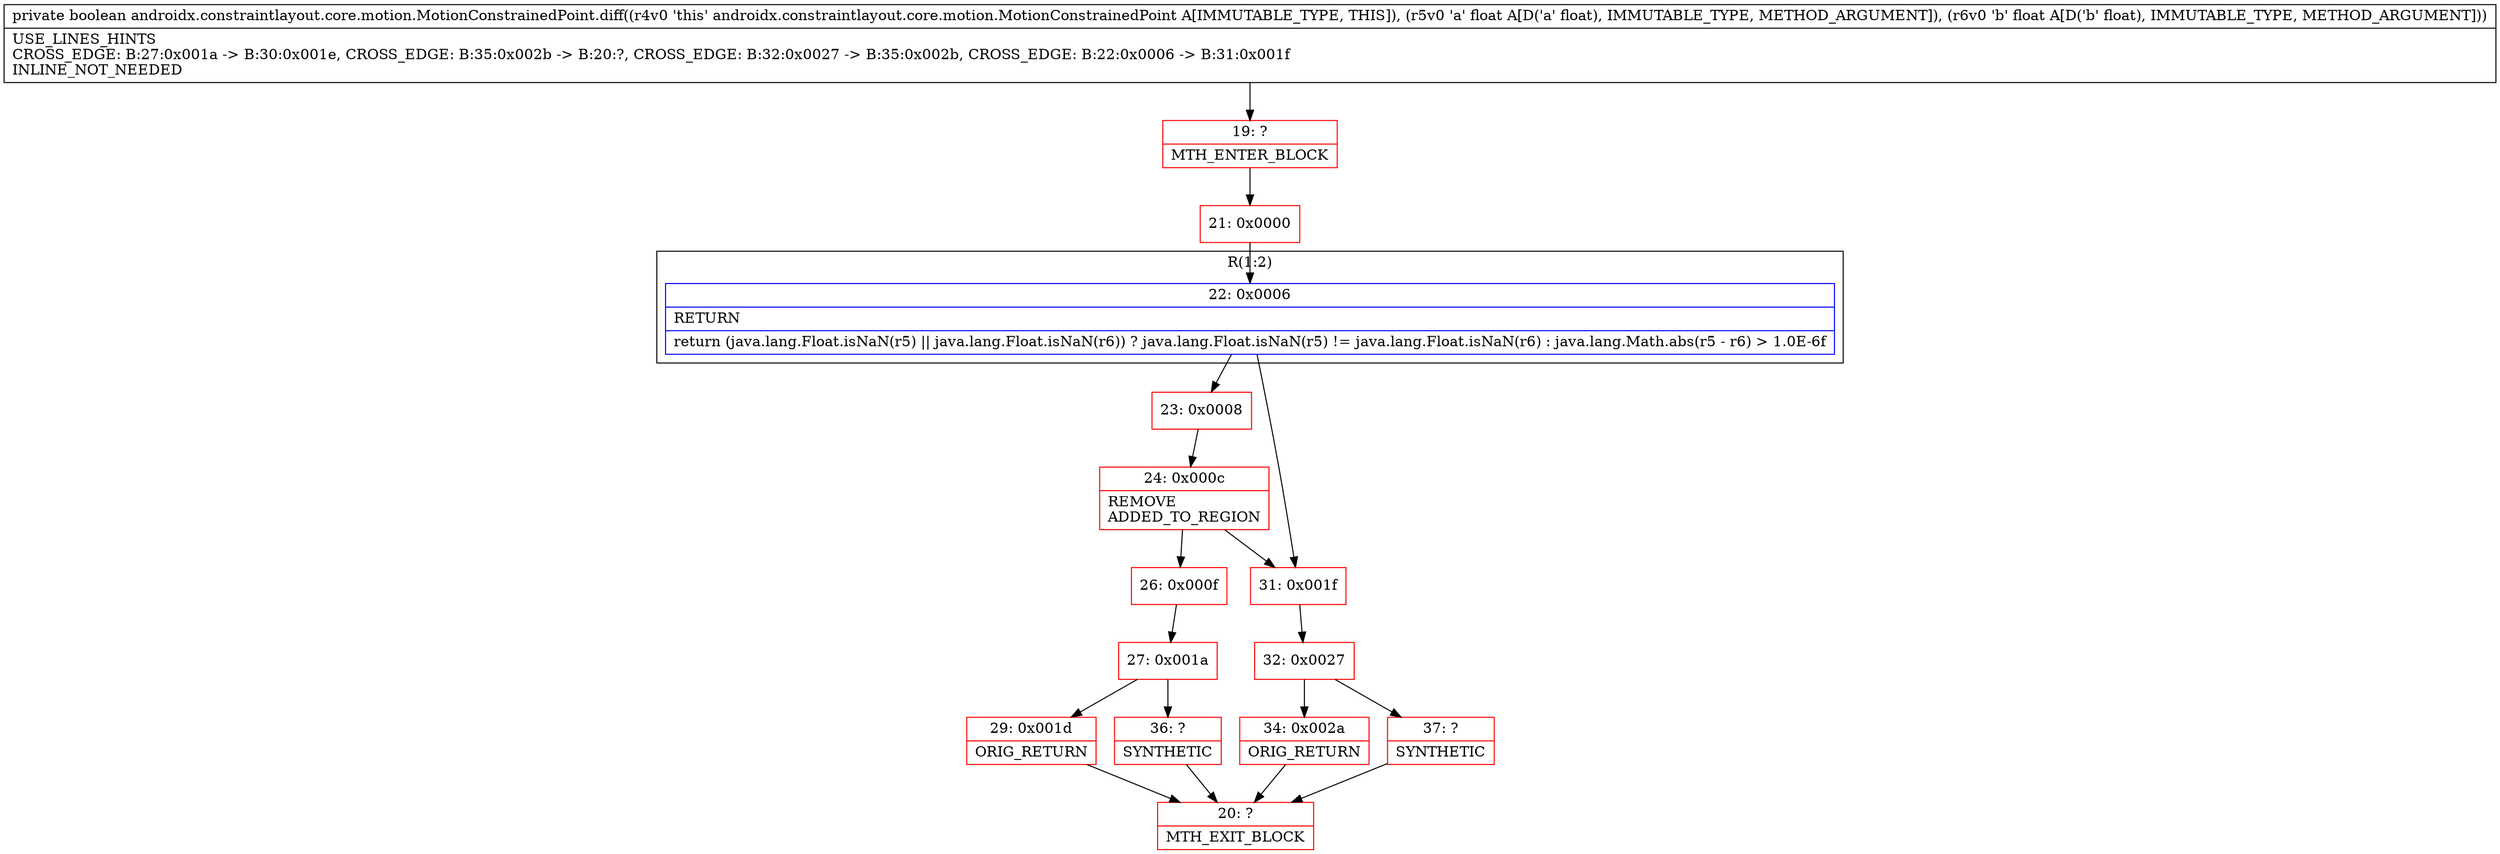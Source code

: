 digraph "CFG forandroidx.constraintlayout.core.motion.MotionConstrainedPoint.diff(FF)Z" {
subgraph cluster_Region_1760008639 {
label = "R(1:2)";
node [shape=record,color=blue];
Node_22 [shape=record,label="{22\:\ 0x0006|RETURN\l|return (java.lang.Float.isNaN(r5) \|\| java.lang.Float.isNaN(r6)) ? java.lang.Float.isNaN(r5) != java.lang.Float.isNaN(r6) : java.lang.Math.abs(r5 \- r6) \> 1.0E\-6f\l}"];
}
Node_19 [shape=record,color=red,label="{19\:\ ?|MTH_ENTER_BLOCK\l}"];
Node_21 [shape=record,color=red,label="{21\:\ 0x0000}"];
Node_23 [shape=record,color=red,label="{23\:\ 0x0008}"];
Node_24 [shape=record,color=red,label="{24\:\ 0x000c|REMOVE\lADDED_TO_REGION\l}"];
Node_26 [shape=record,color=red,label="{26\:\ 0x000f}"];
Node_27 [shape=record,color=red,label="{27\:\ 0x001a}"];
Node_29 [shape=record,color=red,label="{29\:\ 0x001d|ORIG_RETURN\l}"];
Node_20 [shape=record,color=red,label="{20\:\ ?|MTH_EXIT_BLOCK\l}"];
Node_36 [shape=record,color=red,label="{36\:\ ?|SYNTHETIC\l}"];
Node_31 [shape=record,color=red,label="{31\:\ 0x001f}"];
Node_32 [shape=record,color=red,label="{32\:\ 0x0027}"];
Node_34 [shape=record,color=red,label="{34\:\ 0x002a|ORIG_RETURN\l}"];
Node_37 [shape=record,color=red,label="{37\:\ ?|SYNTHETIC\l}"];
MethodNode[shape=record,label="{private boolean androidx.constraintlayout.core.motion.MotionConstrainedPoint.diff((r4v0 'this' androidx.constraintlayout.core.motion.MotionConstrainedPoint A[IMMUTABLE_TYPE, THIS]), (r5v0 'a' float A[D('a' float), IMMUTABLE_TYPE, METHOD_ARGUMENT]), (r6v0 'b' float A[D('b' float), IMMUTABLE_TYPE, METHOD_ARGUMENT]))  | USE_LINES_HINTS\lCROSS_EDGE: B:27:0x001a \-\> B:30:0x001e, CROSS_EDGE: B:35:0x002b \-\> B:20:?, CROSS_EDGE: B:32:0x0027 \-\> B:35:0x002b, CROSS_EDGE: B:22:0x0006 \-\> B:31:0x001f\lINLINE_NOT_NEEDED\l}"];
MethodNode -> Node_19;Node_22 -> Node_23;
Node_22 -> Node_31;
Node_19 -> Node_21;
Node_21 -> Node_22;
Node_23 -> Node_24;
Node_24 -> Node_26;
Node_24 -> Node_31;
Node_26 -> Node_27;
Node_27 -> Node_29;
Node_27 -> Node_36;
Node_29 -> Node_20;
Node_36 -> Node_20;
Node_31 -> Node_32;
Node_32 -> Node_34;
Node_32 -> Node_37;
Node_34 -> Node_20;
Node_37 -> Node_20;
}

